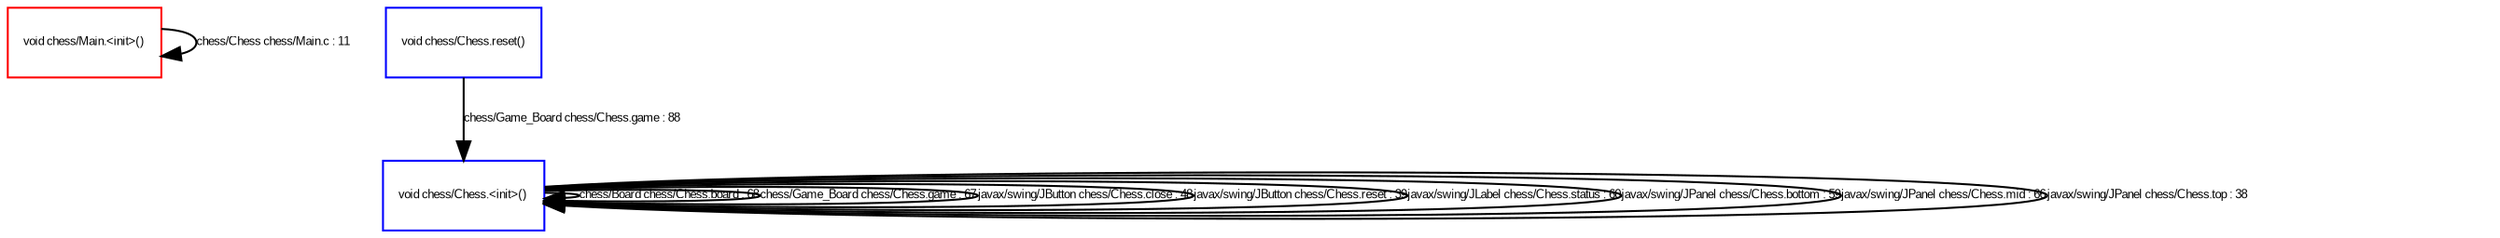 digraph "DirectedGraph" {
 graph [concentrate = true];
 center=true;
 fontsize=6;
 node [ color=blue,shape="box"fontsize=6,fontcolor=black,fontname=Arial];
 edge [ color=black,fontsize=6,fontcolor=black,fontname=Arial];
"void chess/Main.<init>()"[color="red", fontsize="6", fontname="Arial"];
"void chess/Chess.<init>()" -> "void chess/Chess.<init>()" [label="chess/Board chess/Chess.board : 68" ]
"void chess/Chess.<init>()" -> "void chess/Chess.<init>()" [label="chess/Game_Board chess/Chess.game : 67" ]
"void chess/Chess.<init>()" -> "void chess/Chess.<init>()" [label="javax/swing/JButton chess/Chess.close : 48" ]
"void chess/Chess.<init>()" -> "void chess/Chess.<init>()" [label="javax/swing/JButton chess/Chess.reset : 39" ]
"void chess/Chess.<init>()" -> "void chess/Chess.<init>()" [label="javax/swing/JLabel chess/Chess.status : 60" ]
"void chess/Chess.<init>()" -> "void chess/Chess.<init>()" [label="javax/swing/JPanel chess/Chess.bottom : 59" ]
"void chess/Chess.<init>()" -> "void chess/Chess.<init>()" [label="javax/swing/JPanel chess/Chess.mid : 66" ]
"void chess/Chess.<init>()" -> "void chess/Chess.<init>()" [label="javax/swing/JPanel chess/Chess.top : 38" ]
"void chess/Chess.reset()" -> "void chess/Chess.<init>()" [label="chess/Game_Board chess/Chess.game : 88" ]
"void chess/Main.<init>()" -> "void chess/Main.<init>()" [label="chess/Chess chess/Main.c : 11" ]
}

